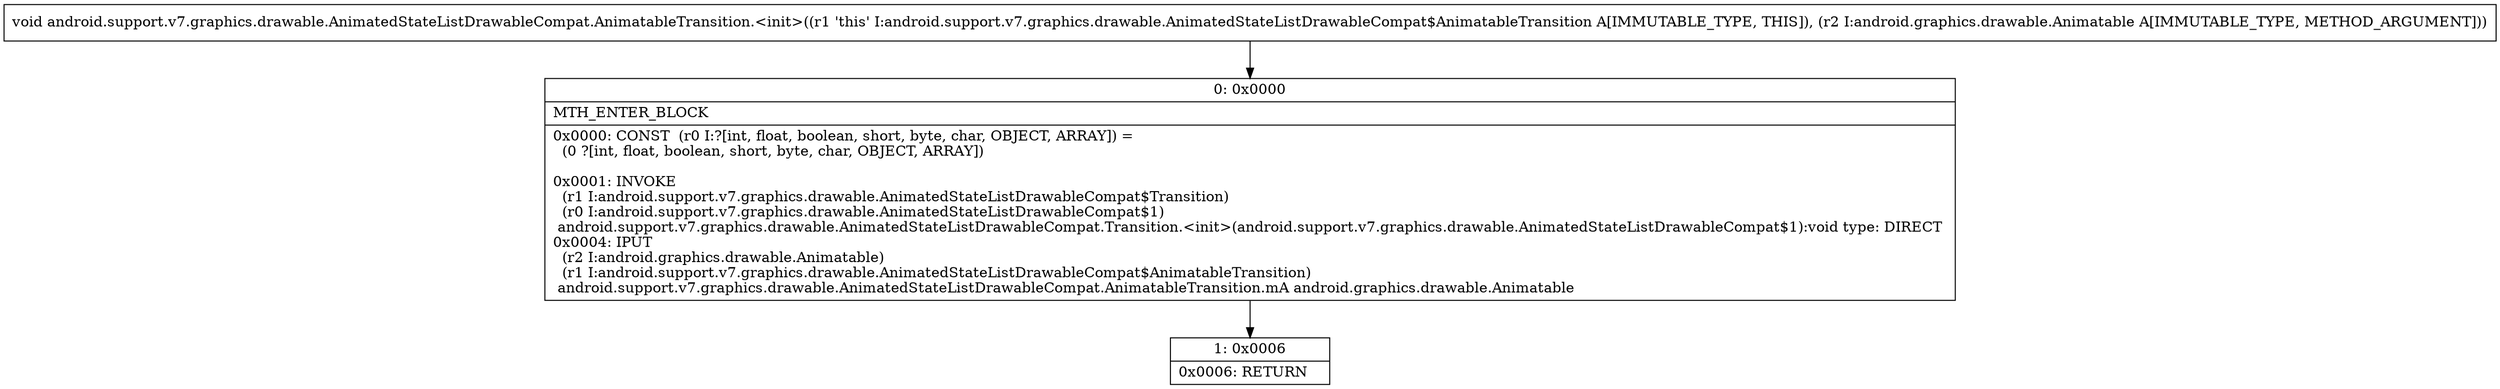 digraph "CFG forandroid.support.v7.graphics.drawable.AnimatedStateListDrawableCompat.AnimatableTransition.\<init\>(Landroid\/graphics\/drawable\/Animatable;)V" {
Node_0 [shape=record,label="{0\:\ 0x0000|MTH_ENTER_BLOCK\l|0x0000: CONST  (r0 I:?[int, float, boolean, short, byte, char, OBJECT, ARRAY]) = \l  (0 ?[int, float, boolean, short, byte, char, OBJECT, ARRAY])\l \l0x0001: INVOKE  \l  (r1 I:android.support.v7.graphics.drawable.AnimatedStateListDrawableCompat$Transition)\l  (r0 I:android.support.v7.graphics.drawable.AnimatedStateListDrawableCompat$1)\l android.support.v7.graphics.drawable.AnimatedStateListDrawableCompat.Transition.\<init\>(android.support.v7.graphics.drawable.AnimatedStateListDrawableCompat$1):void type: DIRECT \l0x0004: IPUT  \l  (r2 I:android.graphics.drawable.Animatable)\l  (r1 I:android.support.v7.graphics.drawable.AnimatedStateListDrawableCompat$AnimatableTransition)\l android.support.v7.graphics.drawable.AnimatedStateListDrawableCompat.AnimatableTransition.mA android.graphics.drawable.Animatable \l}"];
Node_1 [shape=record,label="{1\:\ 0x0006|0x0006: RETURN   \l}"];
MethodNode[shape=record,label="{void android.support.v7.graphics.drawable.AnimatedStateListDrawableCompat.AnimatableTransition.\<init\>((r1 'this' I:android.support.v7.graphics.drawable.AnimatedStateListDrawableCompat$AnimatableTransition A[IMMUTABLE_TYPE, THIS]), (r2 I:android.graphics.drawable.Animatable A[IMMUTABLE_TYPE, METHOD_ARGUMENT])) }"];
MethodNode -> Node_0;
Node_0 -> Node_1;
}

